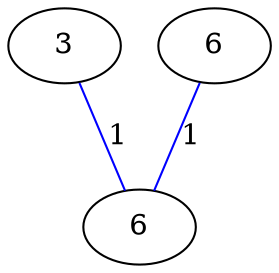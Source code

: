 graph G {
	0 [label="3"];
	1 [label="6"];
	2 [label="6"];
	0 -- 2 [label="1", color=blue];
	1 -- 2 [label="1", color=blue];
}